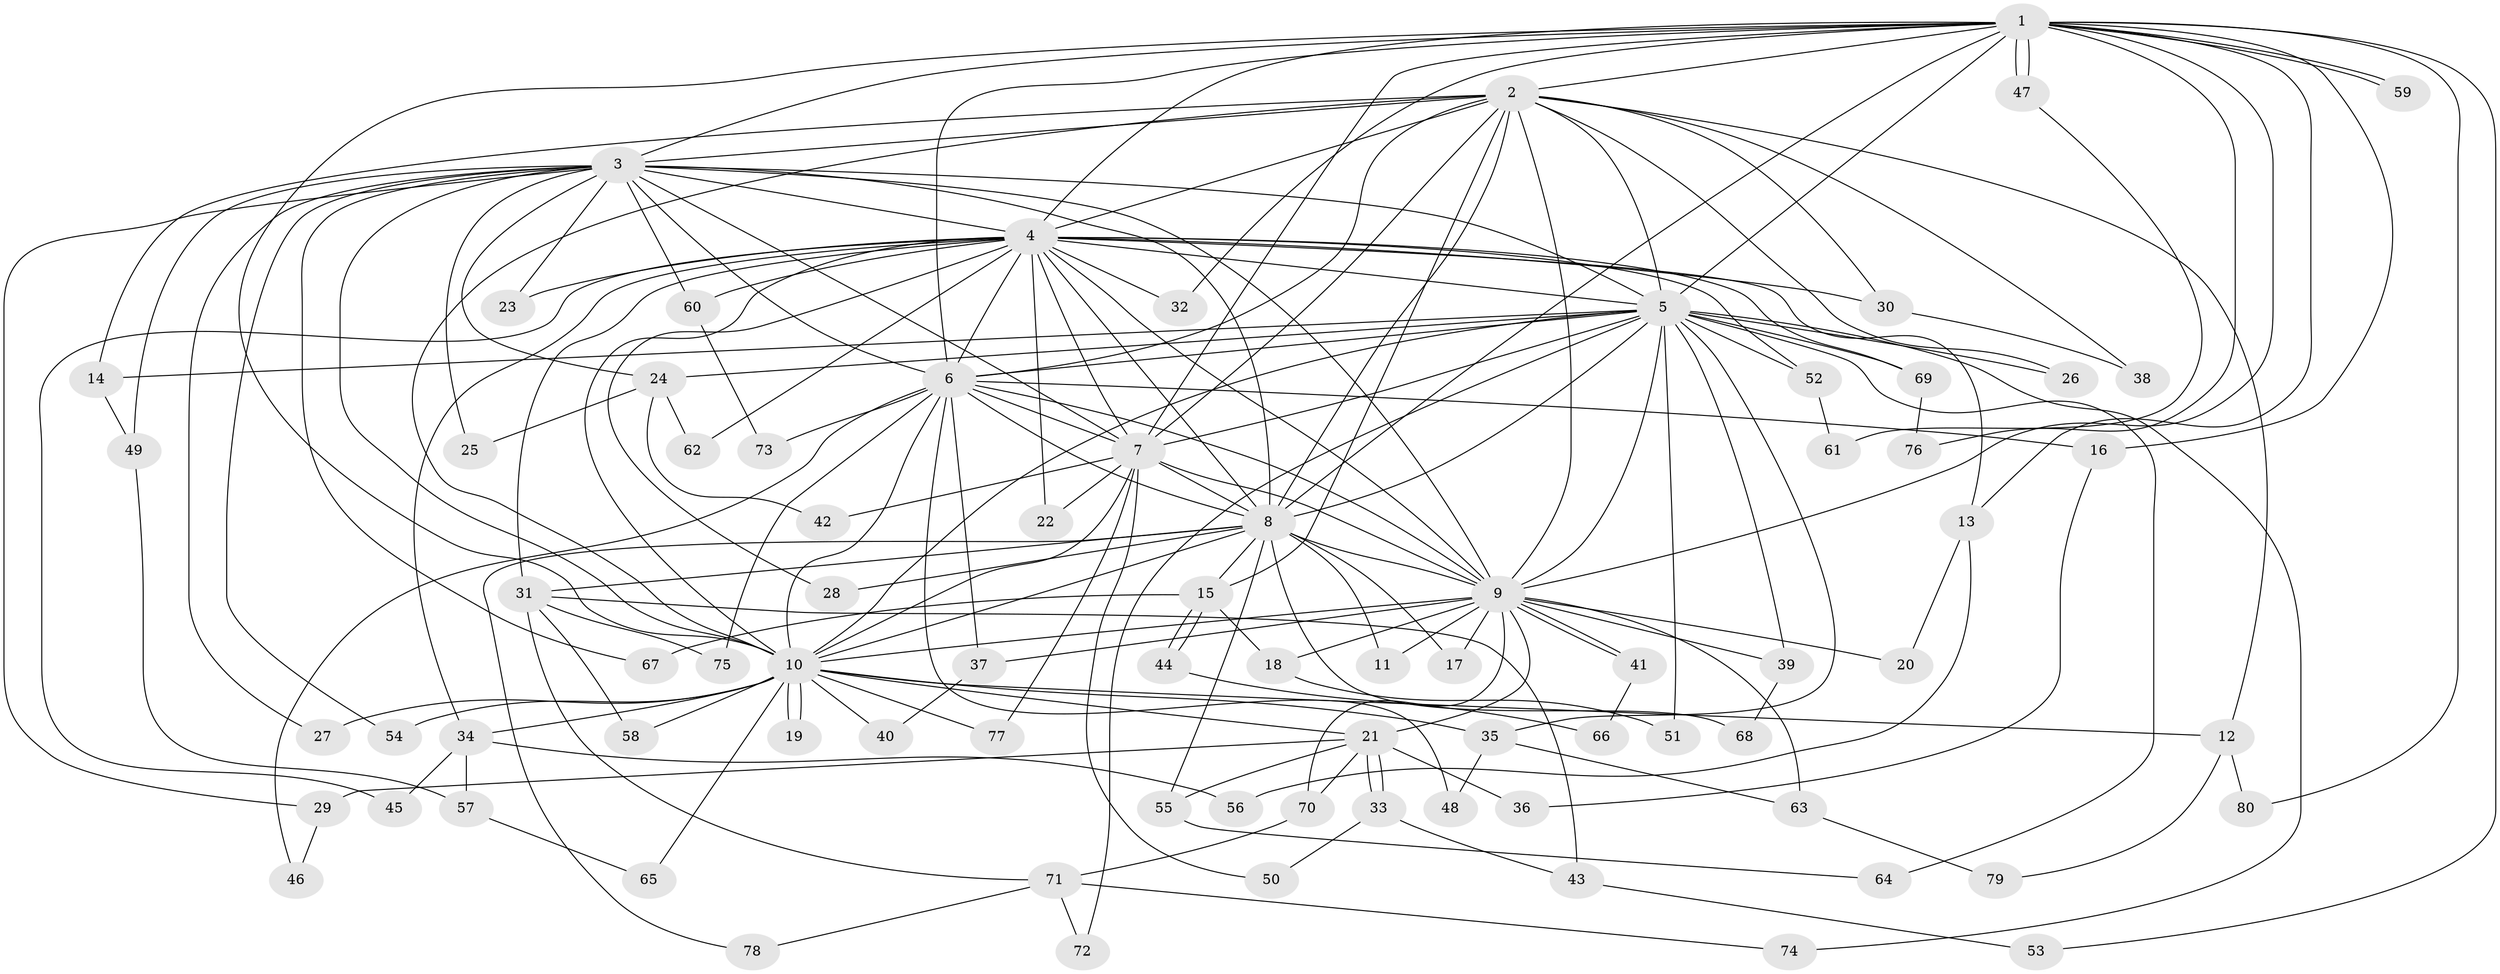 // coarse degree distribution, {19: 0.020833333333333332, 14: 0.041666666666666664, 20: 0.0625, 15: 0.020833333333333332, 12: 0.020833333333333332, 16: 0.020833333333333332, 17: 0.020833333333333332, 2: 0.4166666666666667, 4: 0.08333333333333333, 5: 0.041666666666666664, 3: 0.20833333333333334, 10: 0.020833333333333332, 7: 0.020833333333333332}
// Generated by graph-tools (version 1.1) at 2025/17/03/04/25 18:17:39]
// undirected, 80 vertices, 185 edges
graph export_dot {
graph [start="1"]
  node [color=gray90,style=filled];
  1;
  2;
  3;
  4;
  5;
  6;
  7;
  8;
  9;
  10;
  11;
  12;
  13;
  14;
  15;
  16;
  17;
  18;
  19;
  20;
  21;
  22;
  23;
  24;
  25;
  26;
  27;
  28;
  29;
  30;
  31;
  32;
  33;
  34;
  35;
  36;
  37;
  38;
  39;
  40;
  41;
  42;
  43;
  44;
  45;
  46;
  47;
  48;
  49;
  50;
  51;
  52;
  53;
  54;
  55;
  56;
  57;
  58;
  59;
  60;
  61;
  62;
  63;
  64;
  65;
  66;
  67;
  68;
  69;
  70;
  71;
  72;
  73;
  74;
  75;
  76;
  77;
  78;
  79;
  80;
  1 -- 2;
  1 -- 3;
  1 -- 4;
  1 -- 5;
  1 -- 6;
  1 -- 7;
  1 -- 8;
  1 -- 9;
  1 -- 10;
  1 -- 13;
  1 -- 16;
  1 -- 32;
  1 -- 47;
  1 -- 47;
  1 -- 53;
  1 -- 59;
  1 -- 59;
  1 -- 76;
  1 -- 80;
  2 -- 3;
  2 -- 4;
  2 -- 5;
  2 -- 6;
  2 -- 7;
  2 -- 8;
  2 -- 9;
  2 -- 10;
  2 -- 12;
  2 -- 14;
  2 -- 15;
  2 -- 26;
  2 -- 30;
  2 -- 38;
  3 -- 4;
  3 -- 5;
  3 -- 6;
  3 -- 7;
  3 -- 8;
  3 -- 9;
  3 -- 10;
  3 -- 23;
  3 -- 24;
  3 -- 25;
  3 -- 27;
  3 -- 29;
  3 -- 49;
  3 -- 54;
  3 -- 60;
  3 -- 67;
  4 -- 5;
  4 -- 6;
  4 -- 7;
  4 -- 8;
  4 -- 9;
  4 -- 10;
  4 -- 13;
  4 -- 22;
  4 -- 23;
  4 -- 28;
  4 -- 30;
  4 -- 31;
  4 -- 32;
  4 -- 34;
  4 -- 45;
  4 -- 52;
  4 -- 60;
  4 -- 62;
  4 -- 69;
  5 -- 6;
  5 -- 7;
  5 -- 8;
  5 -- 9;
  5 -- 10;
  5 -- 14;
  5 -- 24;
  5 -- 26;
  5 -- 35;
  5 -- 39;
  5 -- 51;
  5 -- 52;
  5 -- 64;
  5 -- 69;
  5 -- 72;
  5 -- 74;
  6 -- 7;
  6 -- 8;
  6 -- 9;
  6 -- 10;
  6 -- 16;
  6 -- 37;
  6 -- 46;
  6 -- 48;
  6 -- 73;
  6 -- 75;
  7 -- 8;
  7 -- 9;
  7 -- 10;
  7 -- 22;
  7 -- 42;
  7 -- 50;
  7 -- 77;
  8 -- 9;
  8 -- 10;
  8 -- 11;
  8 -- 15;
  8 -- 17;
  8 -- 28;
  8 -- 31;
  8 -- 55;
  8 -- 68;
  8 -- 78;
  9 -- 10;
  9 -- 11;
  9 -- 17;
  9 -- 18;
  9 -- 20;
  9 -- 21;
  9 -- 37;
  9 -- 39;
  9 -- 41;
  9 -- 41;
  9 -- 63;
  9 -- 70;
  10 -- 12;
  10 -- 19;
  10 -- 19;
  10 -- 21;
  10 -- 27;
  10 -- 34;
  10 -- 35;
  10 -- 40;
  10 -- 54;
  10 -- 58;
  10 -- 65;
  10 -- 77;
  12 -- 79;
  12 -- 80;
  13 -- 20;
  13 -- 56;
  14 -- 49;
  15 -- 18;
  15 -- 44;
  15 -- 44;
  15 -- 67;
  16 -- 36;
  18 -- 51;
  21 -- 29;
  21 -- 33;
  21 -- 33;
  21 -- 36;
  21 -- 55;
  21 -- 70;
  24 -- 25;
  24 -- 42;
  24 -- 62;
  29 -- 46;
  30 -- 38;
  31 -- 43;
  31 -- 58;
  31 -- 71;
  31 -- 75;
  33 -- 43;
  33 -- 50;
  34 -- 45;
  34 -- 56;
  34 -- 57;
  35 -- 48;
  35 -- 63;
  37 -- 40;
  39 -- 68;
  41 -- 66;
  43 -- 53;
  44 -- 66;
  47 -- 61;
  49 -- 57;
  52 -- 61;
  55 -- 64;
  57 -- 65;
  60 -- 73;
  63 -- 79;
  69 -- 76;
  70 -- 71;
  71 -- 72;
  71 -- 74;
  71 -- 78;
}
